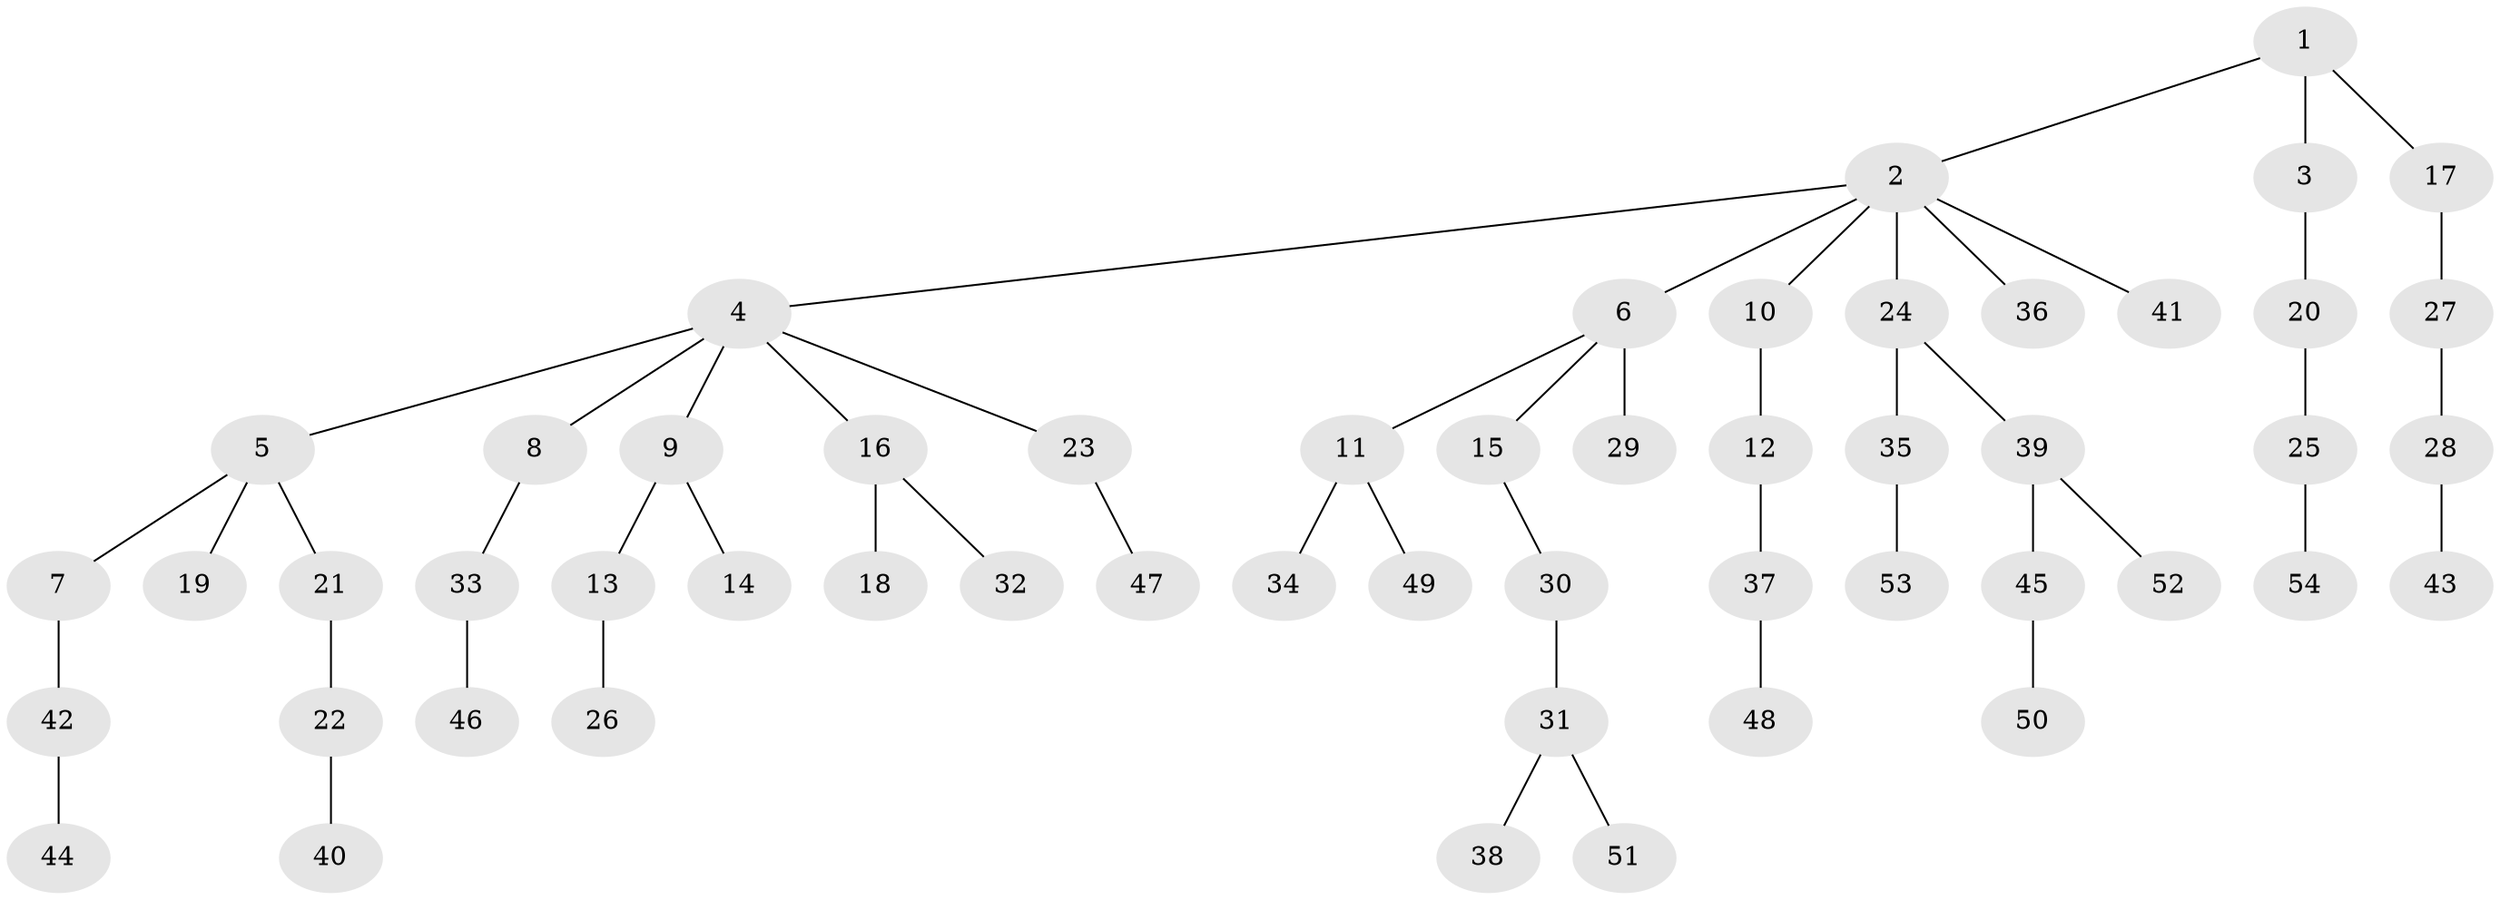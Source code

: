 // original degree distribution, {4: 0.04672897196261682, 6: 0.009345794392523364, 3: 0.14953271028037382, 8: 0.009345794392523364, 5: 0.037383177570093455, 2: 0.2803738317757009, 1: 0.4672897196261682}
// Generated by graph-tools (version 1.1) at 2025/36/03/09/25 02:36:40]
// undirected, 54 vertices, 53 edges
graph export_dot {
graph [start="1"]
  node [color=gray90,style=filled];
  1;
  2;
  3;
  4;
  5;
  6;
  7;
  8;
  9;
  10;
  11;
  12;
  13;
  14;
  15;
  16;
  17;
  18;
  19;
  20;
  21;
  22;
  23;
  24;
  25;
  26;
  27;
  28;
  29;
  30;
  31;
  32;
  33;
  34;
  35;
  36;
  37;
  38;
  39;
  40;
  41;
  42;
  43;
  44;
  45;
  46;
  47;
  48;
  49;
  50;
  51;
  52;
  53;
  54;
  1 -- 2 [weight=1.0];
  1 -- 3 [weight=1.0];
  1 -- 17 [weight=1.0];
  2 -- 4 [weight=1.0];
  2 -- 6 [weight=1.0];
  2 -- 10 [weight=1.0];
  2 -- 24 [weight=1.0];
  2 -- 36 [weight=1.0];
  2 -- 41 [weight=1.0];
  3 -- 20 [weight=1.0];
  4 -- 5 [weight=1.0];
  4 -- 8 [weight=1.0];
  4 -- 9 [weight=1.0];
  4 -- 16 [weight=1.0];
  4 -- 23 [weight=1.0];
  5 -- 7 [weight=1.0];
  5 -- 19 [weight=1.0];
  5 -- 21 [weight=1.0];
  6 -- 11 [weight=1.0];
  6 -- 15 [weight=1.0];
  6 -- 29 [weight=2.0];
  7 -- 42 [weight=1.0];
  8 -- 33 [weight=1.0];
  9 -- 13 [weight=2.0];
  9 -- 14 [weight=1.0];
  10 -- 12 [weight=1.0];
  11 -- 34 [weight=1.0];
  11 -- 49 [weight=1.0];
  12 -- 37 [weight=1.0];
  13 -- 26 [weight=1.0];
  15 -- 30 [weight=1.0];
  16 -- 18 [weight=1.0];
  16 -- 32 [weight=1.0];
  17 -- 27 [weight=1.0];
  20 -- 25 [weight=3.0];
  21 -- 22 [weight=1.0];
  22 -- 40 [weight=1.0];
  23 -- 47 [weight=1.0];
  24 -- 35 [weight=1.0];
  24 -- 39 [weight=1.0];
  25 -- 54 [weight=1.0];
  27 -- 28 [weight=1.0];
  28 -- 43 [weight=1.0];
  30 -- 31 [weight=1.0];
  31 -- 38 [weight=1.0];
  31 -- 51 [weight=1.0];
  33 -- 46 [weight=1.0];
  35 -- 53 [weight=1.0];
  37 -- 48 [weight=1.0];
  39 -- 45 [weight=1.0];
  39 -- 52 [weight=1.0];
  42 -- 44 [weight=1.0];
  45 -- 50 [weight=1.0];
}
